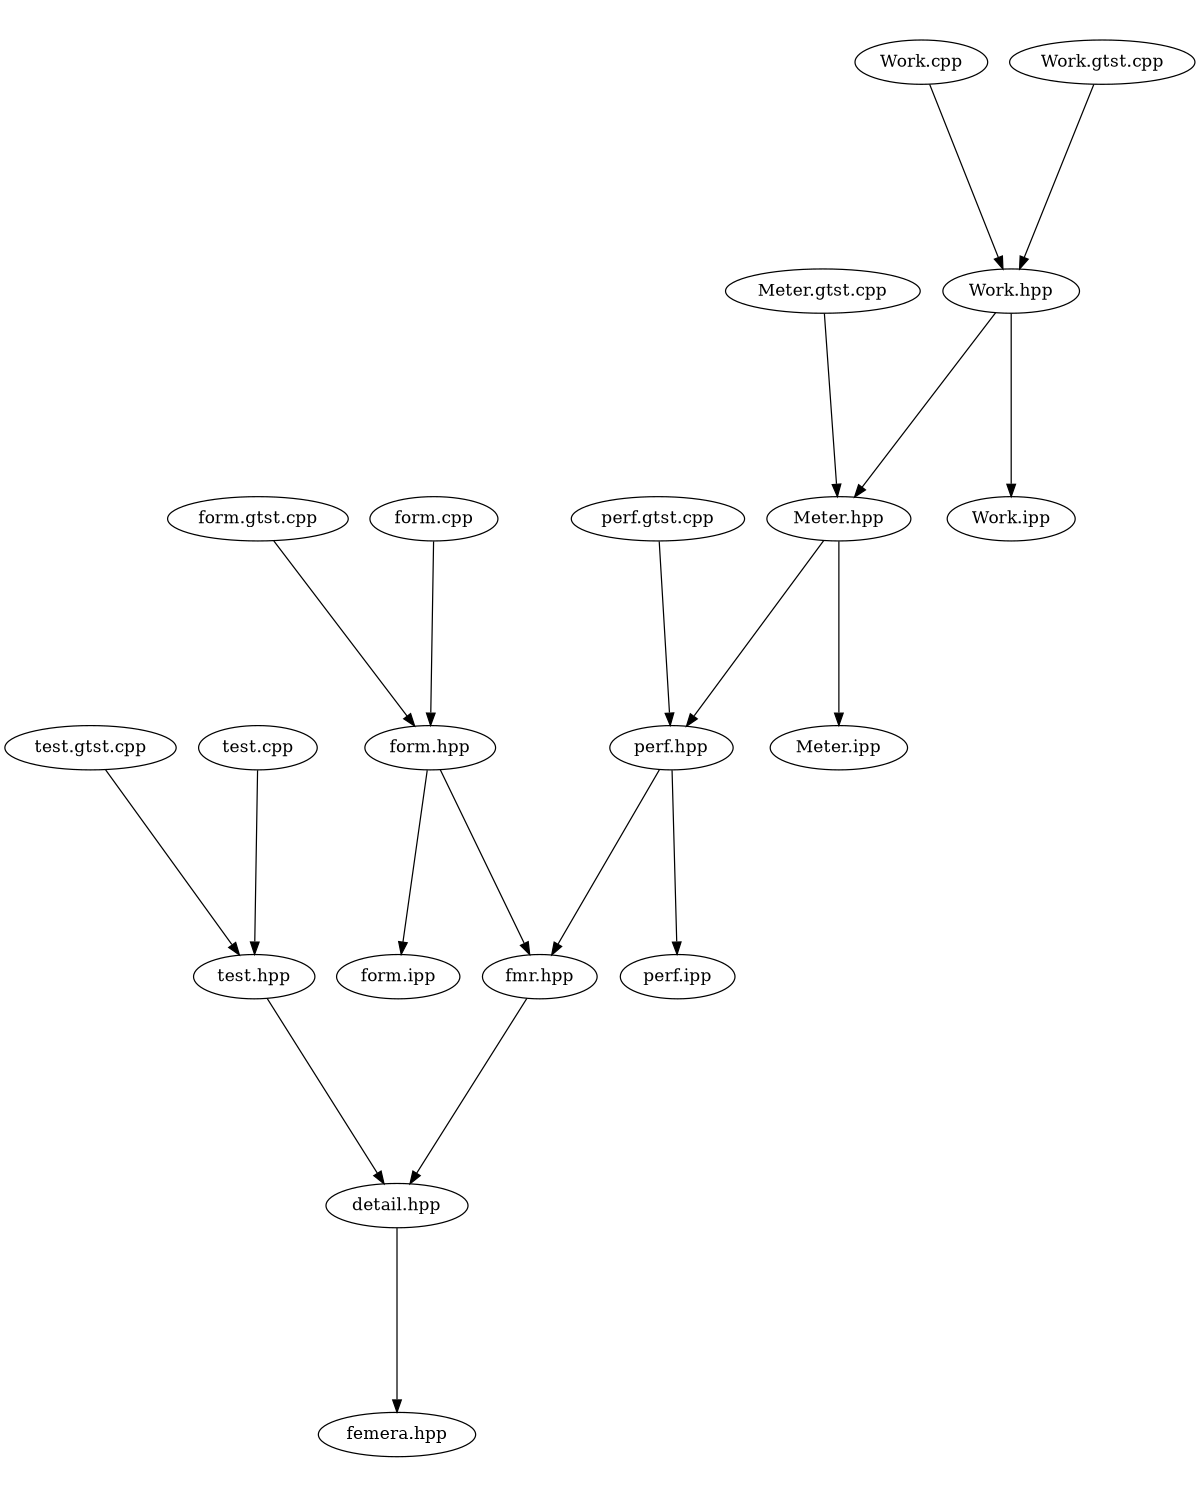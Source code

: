 digraph "source tree" {
    overlap=scale;
    size="8,10";
    ratio="fill";
    fontsize="16";
    fontname="Helvetica";
	clusterrank="local";
	"Meter.hpp" -> "perf.hpp"
	"perf.hpp" -> "fmr.hpp"
	"test.gtst.cpp" -> "test.hpp"
	"test.cpp" -> "test.hpp"
	"form.gtst.cpp" -> "form.hpp"
	"Work.hpp" -> "Work.ipp"
	"Meter.gtst.cpp" -> "Meter.hpp"
	"form.cpp" -> "form.hpp"
	"perf.hpp" -> "perf.ipp"
	"form.hpp" -> "fmr.hpp"
	"form.hpp" -> "form.ipp"
	"detail.hpp" -> "femera.hpp"
	"perf.gtst.cpp" -> "perf.hpp"
	"Work.hpp" -> "Meter.hpp"
	"Work.cpp" -> "Work.hpp"
	"test.hpp" -> "detail.hpp"
	"Work.gtst.cpp" -> "Work.hpp"
	"Meter.hpp" -> "Meter.ipp"
	"fmr.hpp" -> "detail.hpp"
}
